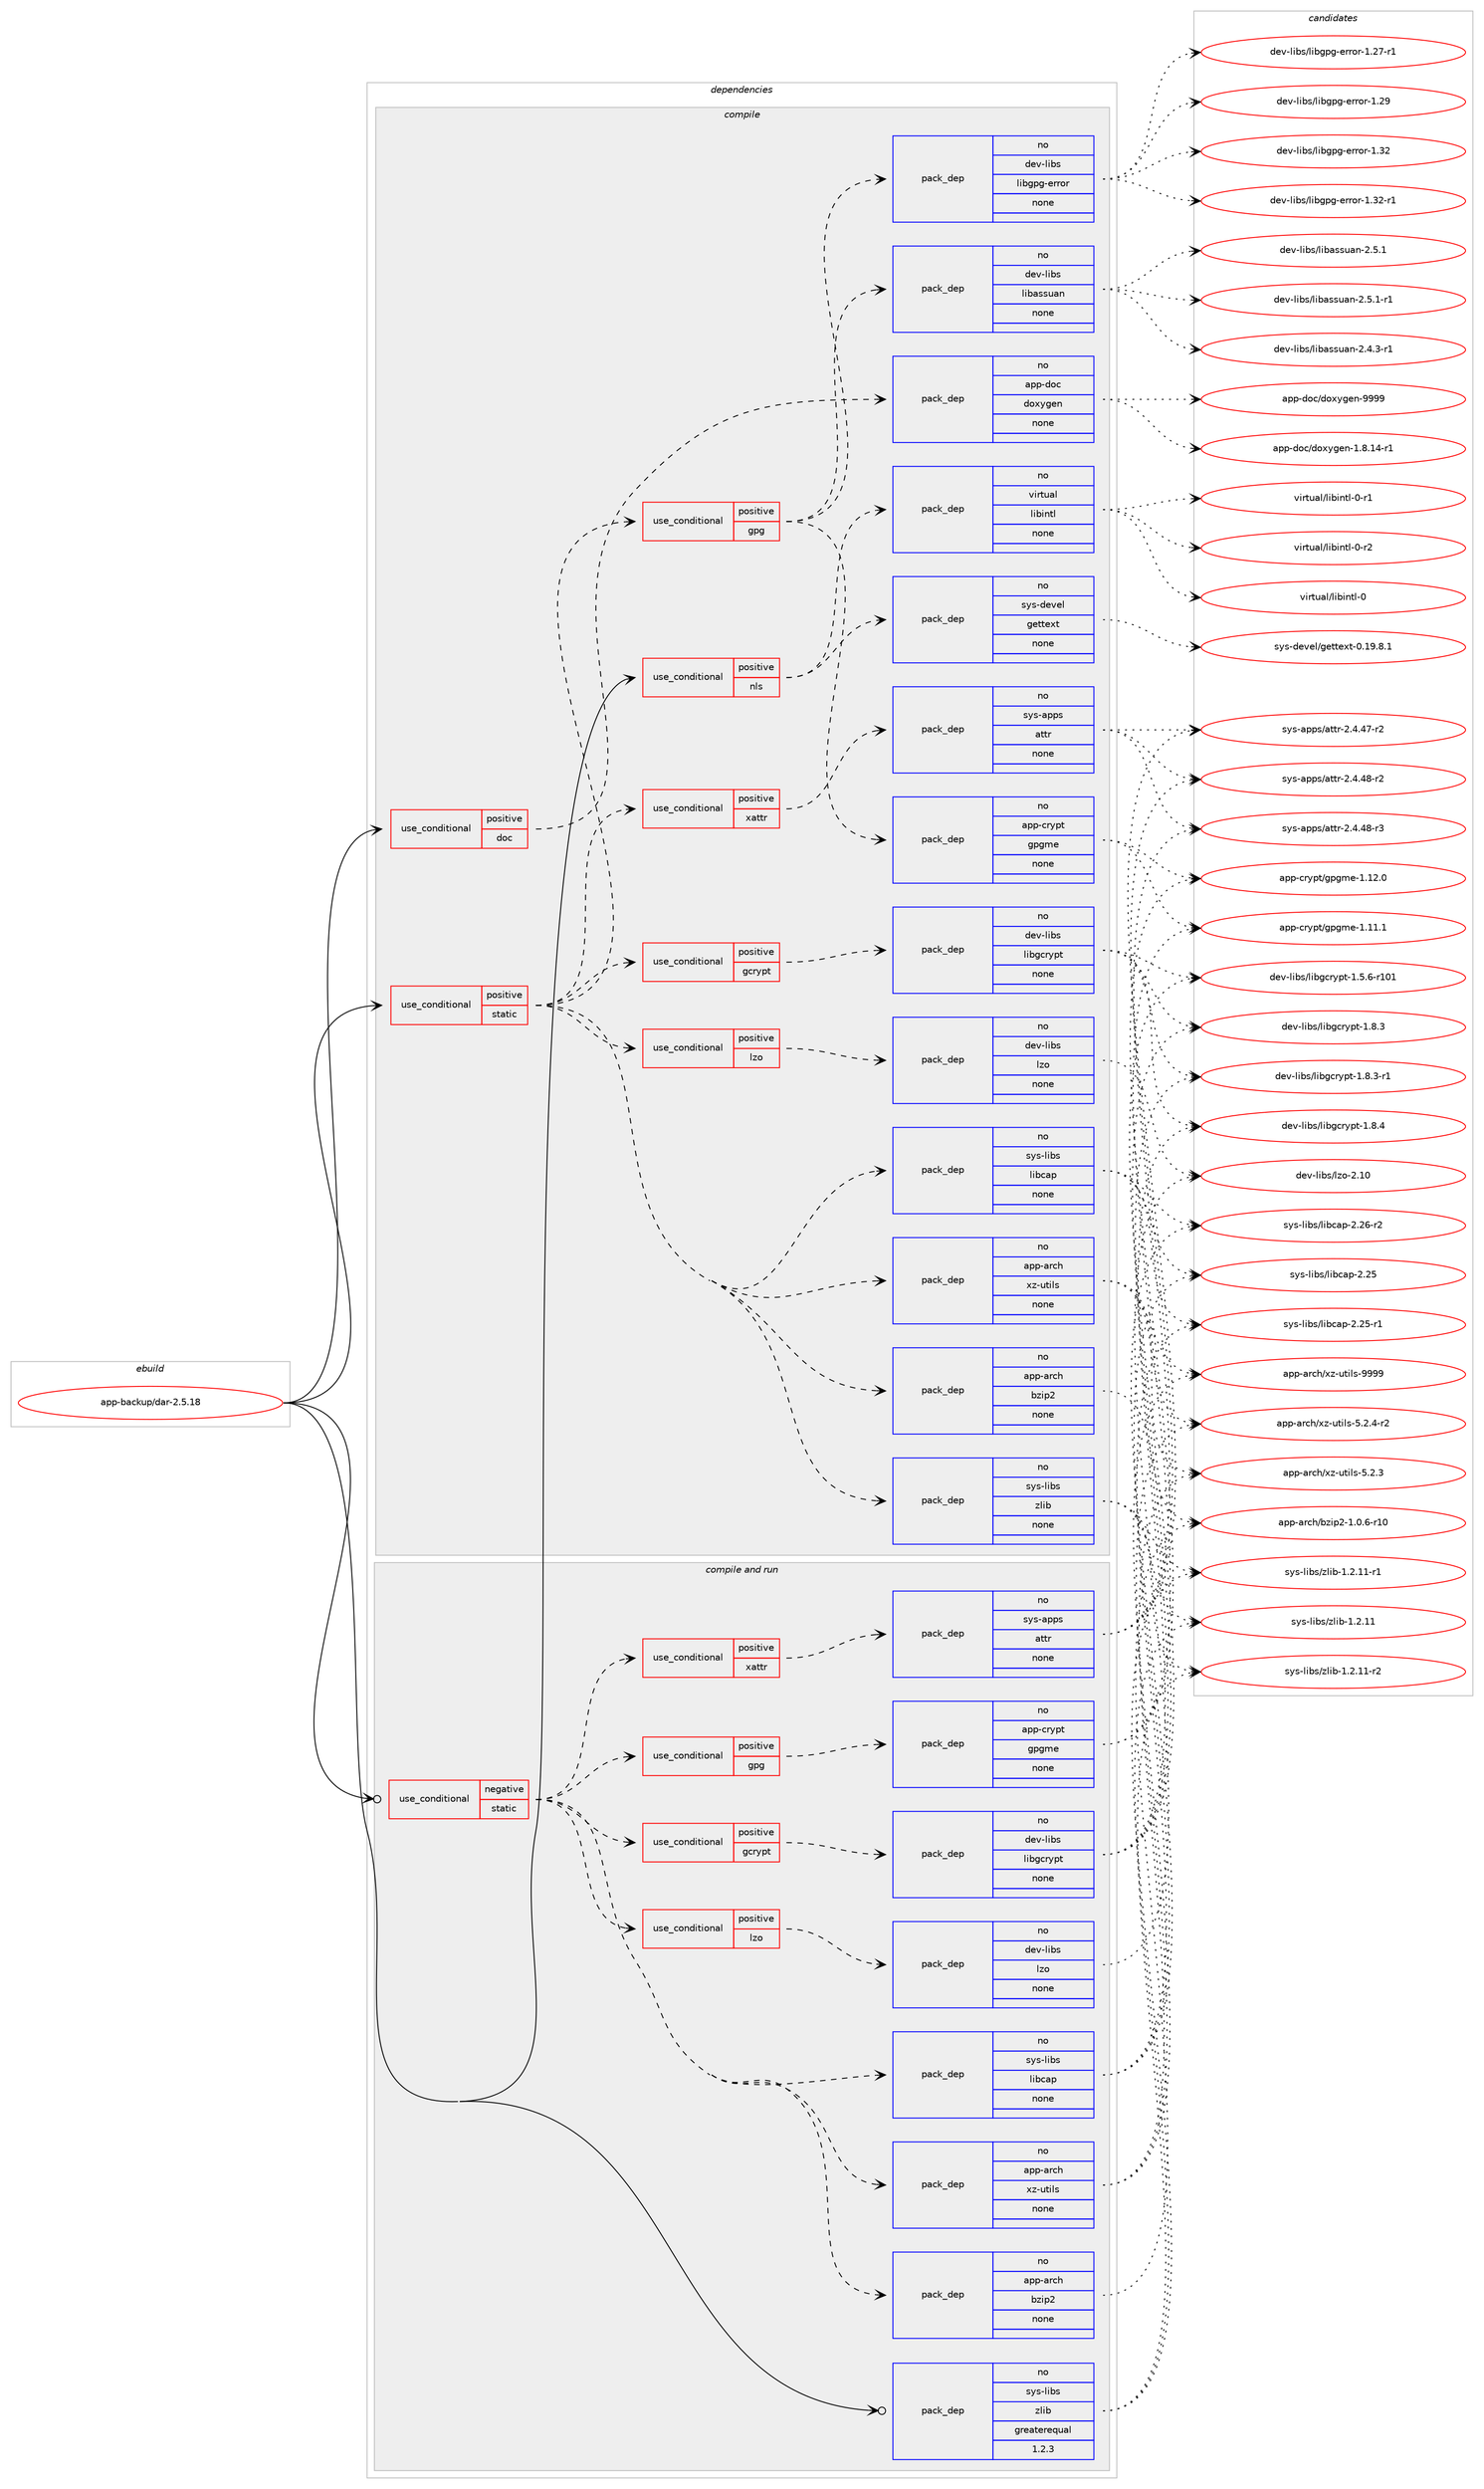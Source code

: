 digraph prolog {

# *************
# Graph options
# *************

newrank=true;
concentrate=true;
compound=true;
graph [rankdir=LR,fontname=Helvetica,fontsize=10,ranksep=1.5];#, ranksep=2.5, nodesep=0.2];
edge  [arrowhead=vee];
node  [fontname=Helvetica,fontsize=10];

# **********
# The ebuild
# **********

subgraph cluster_leftcol {
color=gray;
rank=same;
label=<<i>ebuild</i>>;
id [label="app-backup/dar-2.5.18", color=red, width=4, href="../app-backup/dar-2.5.18.svg"];
}

# ****************
# The dependencies
# ****************

subgraph cluster_midcol {
color=gray;
label=<<i>dependencies</i>>;
subgraph cluster_compile {
fillcolor="#eeeeee";
style=filled;
label=<<i>compile</i>>;
subgraph cond347236 {
dependency1273459 [label=<<TABLE BORDER="0" CELLBORDER="1" CELLSPACING="0" CELLPADDING="4"><TR><TD ROWSPAN="3" CELLPADDING="10">use_conditional</TD></TR><TR><TD>positive</TD></TR><TR><TD>doc</TD></TR></TABLE>>, shape=none, color=red];
subgraph pack906450 {
dependency1273460 [label=<<TABLE BORDER="0" CELLBORDER="1" CELLSPACING="0" CELLPADDING="4" WIDTH="220"><TR><TD ROWSPAN="6" CELLPADDING="30">pack_dep</TD></TR><TR><TD WIDTH="110">no</TD></TR><TR><TD>app-doc</TD></TR><TR><TD>doxygen</TD></TR><TR><TD>none</TD></TR><TR><TD></TD></TR></TABLE>>, shape=none, color=blue];
}
dependency1273459:e -> dependency1273460:w [weight=20,style="dashed",arrowhead="vee"];
}
id:e -> dependency1273459:w [weight=20,style="solid",arrowhead="vee"];
subgraph cond347237 {
dependency1273461 [label=<<TABLE BORDER="0" CELLBORDER="1" CELLSPACING="0" CELLPADDING="4"><TR><TD ROWSPAN="3" CELLPADDING="10">use_conditional</TD></TR><TR><TD>positive</TD></TR><TR><TD>nls</TD></TR></TABLE>>, shape=none, color=red];
subgraph pack906451 {
dependency1273462 [label=<<TABLE BORDER="0" CELLBORDER="1" CELLSPACING="0" CELLPADDING="4" WIDTH="220"><TR><TD ROWSPAN="6" CELLPADDING="30">pack_dep</TD></TR><TR><TD WIDTH="110">no</TD></TR><TR><TD>sys-devel</TD></TR><TR><TD>gettext</TD></TR><TR><TD>none</TD></TR><TR><TD></TD></TR></TABLE>>, shape=none, color=blue];
}
dependency1273461:e -> dependency1273462:w [weight=20,style="dashed",arrowhead="vee"];
subgraph pack906452 {
dependency1273463 [label=<<TABLE BORDER="0" CELLBORDER="1" CELLSPACING="0" CELLPADDING="4" WIDTH="220"><TR><TD ROWSPAN="6" CELLPADDING="30">pack_dep</TD></TR><TR><TD WIDTH="110">no</TD></TR><TR><TD>virtual</TD></TR><TR><TD>libintl</TD></TR><TR><TD>none</TD></TR><TR><TD></TD></TR></TABLE>>, shape=none, color=blue];
}
dependency1273461:e -> dependency1273463:w [weight=20,style="dashed",arrowhead="vee"];
}
id:e -> dependency1273461:w [weight=20,style="solid",arrowhead="vee"];
subgraph cond347238 {
dependency1273464 [label=<<TABLE BORDER="0" CELLBORDER="1" CELLSPACING="0" CELLPADDING="4"><TR><TD ROWSPAN="3" CELLPADDING="10">use_conditional</TD></TR><TR><TD>positive</TD></TR><TR><TD>static</TD></TR></TABLE>>, shape=none, color=red];
subgraph pack906453 {
dependency1273465 [label=<<TABLE BORDER="0" CELLBORDER="1" CELLSPACING="0" CELLPADDING="4" WIDTH="220"><TR><TD ROWSPAN="6" CELLPADDING="30">pack_dep</TD></TR><TR><TD WIDTH="110">no</TD></TR><TR><TD>app-arch</TD></TR><TR><TD>bzip2</TD></TR><TR><TD>none</TD></TR><TR><TD></TD></TR></TABLE>>, shape=none, color=blue];
}
dependency1273464:e -> dependency1273465:w [weight=20,style="dashed",arrowhead="vee"];
subgraph pack906454 {
dependency1273466 [label=<<TABLE BORDER="0" CELLBORDER="1" CELLSPACING="0" CELLPADDING="4" WIDTH="220"><TR><TD ROWSPAN="6" CELLPADDING="30">pack_dep</TD></TR><TR><TD WIDTH="110">no</TD></TR><TR><TD>app-arch</TD></TR><TR><TD>xz-utils</TD></TR><TR><TD>none</TD></TR><TR><TD></TD></TR></TABLE>>, shape=none, color=blue];
}
dependency1273464:e -> dependency1273466:w [weight=20,style="dashed",arrowhead="vee"];
subgraph pack906455 {
dependency1273467 [label=<<TABLE BORDER="0" CELLBORDER="1" CELLSPACING="0" CELLPADDING="4" WIDTH="220"><TR><TD ROWSPAN="6" CELLPADDING="30">pack_dep</TD></TR><TR><TD WIDTH="110">no</TD></TR><TR><TD>sys-libs</TD></TR><TR><TD>libcap</TD></TR><TR><TD>none</TD></TR><TR><TD></TD></TR></TABLE>>, shape=none, color=blue];
}
dependency1273464:e -> dependency1273467:w [weight=20,style="dashed",arrowhead="vee"];
subgraph pack906456 {
dependency1273468 [label=<<TABLE BORDER="0" CELLBORDER="1" CELLSPACING="0" CELLPADDING="4" WIDTH="220"><TR><TD ROWSPAN="6" CELLPADDING="30">pack_dep</TD></TR><TR><TD WIDTH="110">no</TD></TR><TR><TD>sys-libs</TD></TR><TR><TD>zlib</TD></TR><TR><TD>none</TD></TR><TR><TD></TD></TR></TABLE>>, shape=none, color=blue];
}
dependency1273464:e -> dependency1273468:w [weight=20,style="dashed",arrowhead="vee"];
subgraph cond347239 {
dependency1273469 [label=<<TABLE BORDER="0" CELLBORDER="1" CELLSPACING="0" CELLPADDING="4"><TR><TD ROWSPAN="3" CELLPADDING="10">use_conditional</TD></TR><TR><TD>positive</TD></TR><TR><TD>gcrypt</TD></TR></TABLE>>, shape=none, color=red];
subgraph pack906457 {
dependency1273470 [label=<<TABLE BORDER="0" CELLBORDER="1" CELLSPACING="0" CELLPADDING="4" WIDTH="220"><TR><TD ROWSPAN="6" CELLPADDING="30">pack_dep</TD></TR><TR><TD WIDTH="110">no</TD></TR><TR><TD>dev-libs</TD></TR><TR><TD>libgcrypt</TD></TR><TR><TD>none</TD></TR><TR><TD></TD></TR></TABLE>>, shape=none, color=blue];
}
dependency1273469:e -> dependency1273470:w [weight=20,style="dashed",arrowhead="vee"];
}
dependency1273464:e -> dependency1273469:w [weight=20,style="dashed",arrowhead="vee"];
subgraph cond347240 {
dependency1273471 [label=<<TABLE BORDER="0" CELLBORDER="1" CELLSPACING="0" CELLPADDING="4"><TR><TD ROWSPAN="3" CELLPADDING="10">use_conditional</TD></TR><TR><TD>positive</TD></TR><TR><TD>gpg</TD></TR></TABLE>>, shape=none, color=red];
subgraph pack906458 {
dependency1273472 [label=<<TABLE BORDER="0" CELLBORDER="1" CELLSPACING="0" CELLPADDING="4" WIDTH="220"><TR><TD ROWSPAN="6" CELLPADDING="30">pack_dep</TD></TR><TR><TD WIDTH="110">no</TD></TR><TR><TD>app-crypt</TD></TR><TR><TD>gpgme</TD></TR><TR><TD>none</TD></TR><TR><TD></TD></TR></TABLE>>, shape=none, color=blue];
}
dependency1273471:e -> dependency1273472:w [weight=20,style="dashed",arrowhead="vee"];
subgraph pack906459 {
dependency1273473 [label=<<TABLE BORDER="0" CELLBORDER="1" CELLSPACING="0" CELLPADDING="4" WIDTH="220"><TR><TD ROWSPAN="6" CELLPADDING="30">pack_dep</TD></TR><TR><TD WIDTH="110">no</TD></TR><TR><TD>dev-libs</TD></TR><TR><TD>libassuan</TD></TR><TR><TD>none</TD></TR><TR><TD></TD></TR></TABLE>>, shape=none, color=blue];
}
dependency1273471:e -> dependency1273473:w [weight=20,style="dashed",arrowhead="vee"];
subgraph pack906460 {
dependency1273474 [label=<<TABLE BORDER="0" CELLBORDER="1" CELLSPACING="0" CELLPADDING="4" WIDTH="220"><TR><TD ROWSPAN="6" CELLPADDING="30">pack_dep</TD></TR><TR><TD WIDTH="110">no</TD></TR><TR><TD>dev-libs</TD></TR><TR><TD>libgpg-error</TD></TR><TR><TD>none</TD></TR><TR><TD></TD></TR></TABLE>>, shape=none, color=blue];
}
dependency1273471:e -> dependency1273474:w [weight=20,style="dashed",arrowhead="vee"];
}
dependency1273464:e -> dependency1273471:w [weight=20,style="dashed",arrowhead="vee"];
subgraph cond347241 {
dependency1273475 [label=<<TABLE BORDER="0" CELLBORDER="1" CELLSPACING="0" CELLPADDING="4"><TR><TD ROWSPAN="3" CELLPADDING="10">use_conditional</TD></TR><TR><TD>positive</TD></TR><TR><TD>lzo</TD></TR></TABLE>>, shape=none, color=red];
subgraph pack906461 {
dependency1273476 [label=<<TABLE BORDER="0" CELLBORDER="1" CELLSPACING="0" CELLPADDING="4" WIDTH="220"><TR><TD ROWSPAN="6" CELLPADDING="30">pack_dep</TD></TR><TR><TD WIDTH="110">no</TD></TR><TR><TD>dev-libs</TD></TR><TR><TD>lzo</TD></TR><TR><TD>none</TD></TR><TR><TD></TD></TR></TABLE>>, shape=none, color=blue];
}
dependency1273475:e -> dependency1273476:w [weight=20,style="dashed",arrowhead="vee"];
}
dependency1273464:e -> dependency1273475:w [weight=20,style="dashed",arrowhead="vee"];
subgraph cond347242 {
dependency1273477 [label=<<TABLE BORDER="0" CELLBORDER="1" CELLSPACING="0" CELLPADDING="4"><TR><TD ROWSPAN="3" CELLPADDING="10">use_conditional</TD></TR><TR><TD>positive</TD></TR><TR><TD>xattr</TD></TR></TABLE>>, shape=none, color=red];
subgraph pack906462 {
dependency1273478 [label=<<TABLE BORDER="0" CELLBORDER="1" CELLSPACING="0" CELLPADDING="4" WIDTH="220"><TR><TD ROWSPAN="6" CELLPADDING="30">pack_dep</TD></TR><TR><TD WIDTH="110">no</TD></TR><TR><TD>sys-apps</TD></TR><TR><TD>attr</TD></TR><TR><TD>none</TD></TR><TR><TD></TD></TR></TABLE>>, shape=none, color=blue];
}
dependency1273477:e -> dependency1273478:w [weight=20,style="dashed",arrowhead="vee"];
}
dependency1273464:e -> dependency1273477:w [weight=20,style="dashed",arrowhead="vee"];
}
id:e -> dependency1273464:w [weight=20,style="solid",arrowhead="vee"];
}
subgraph cluster_compileandrun {
fillcolor="#eeeeee";
style=filled;
label=<<i>compile and run</i>>;
subgraph cond347243 {
dependency1273479 [label=<<TABLE BORDER="0" CELLBORDER="1" CELLSPACING="0" CELLPADDING="4"><TR><TD ROWSPAN="3" CELLPADDING="10">use_conditional</TD></TR><TR><TD>negative</TD></TR><TR><TD>static</TD></TR></TABLE>>, shape=none, color=red];
subgraph pack906463 {
dependency1273480 [label=<<TABLE BORDER="0" CELLBORDER="1" CELLSPACING="0" CELLPADDING="4" WIDTH="220"><TR><TD ROWSPAN="6" CELLPADDING="30">pack_dep</TD></TR><TR><TD WIDTH="110">no</TD></TR><TR><TD>app-arch</TD></TR><TR><TD>bzip2</TD></TR><TR><TD>none</TD></TR><TR><TD></TD></TR></TABLE>>, shape=none, color=blue];
}
dependency1273479:e -> dependency1273480:w [weight=20,style="dashed",arrowhead="vee"];
subgraph pack906464 {
dependency1273481 [label=<<TABLE BORDER="0" CELLBORDER="1" CELLSPACING="0" CELLPADDING="4" WIDTH="220"><TR><TD ROWSPAN="6" CELLPADDING="30">pack_dep</TD></TR><TR><TD WIDTH="110">no</TD></TR><TR><TD>app-arch</TD></TR><TR><TD>xz-utils</TD></TR><TR><TD>none</TD></TR><TR><TD></TD></TR></TABLE>>, shape=none, color=blue];
}
dependency1273479:e -> dependency1273481:w [weight=20,style="dashed",arrowhead="vee"];
subgraph pack906465 {
dependency1273482 [label=<<TABLE BORDER="0" CELLBORDER="1" CELLSPACING="0" CELLPADDING="4" WIDTH="220"><TR><TD ROWSPAN="6" CELLPADDING="30">pack_dep</TD></TR><TR><TD WIDTH="110">no</TD></TR><TR><TD>sys-libs</TD></TR><TR><TD>libcap</TD></TR><TR><TD>none</TD></TR><TR><TD></TD></TR></TABLE>>, shape=none, color=blue];
}
dependency1273479:e -> dependency1273482:w [weight=20,style="dashed",arrowhead="vee"];
subgraph cond347244 {
dependency1273483 [label=<<TABLE BORDER="0" CELLBORDER="1" CELLSPACING="0" CELLPADDING="4"><TR><TD ROWSPAN="3" CELLPADDING="10">use_conditional</TD></TR><TR><TD>positive</TD></TR><TR><TD>gcrypt</TD></TR></TABLE>>, shape=none, color=red];
subgraph pack906466 {
dependency1273484 [label=<<TABLE BORDER="0" CELLBORDER="1" CELLSPACING="0" CELLPADDING="4" WIDTH="220"><TR><TD ROWSPAN="6" CELLPADDING="30">pack_dep</TD></TR><TR><TD WIDTH="110">no</TD></TR><TR><TD>dev-libs</TD></TR><TR><TD>libgcrypt</TD></TR><TR><TD>none</TD></TR><TR><TD></TD></TR></TABLE>>, shape=none, color=blue];
}
dependency1273483:e -> dependency1273484:w [weight=20,style="dashed",arrowhead="vee"];
}
dependency1273479:e -> dependency1273483:w [weight=20,style="dashed",arrowhead="vee"];
subgraph cond347245 {
dependency1273485 [label=<<TABLE BORDER="0" CELLBORDER="1" CELLSPACING="0" CELLPADDING="4"><TR><TD ROWSPAN="3" CELLPADDING="10">use_conditional</TD></TR><TR><TD>positive</TD></TR><TR><TD>gpg</TD></TR></TABLE>>, shape=none, color=red];
subgraph pack906467 {
dependency1273486 [label=<<TABLE BORDER="0" CELLBORDER="1" CELLSPACING="0" CELLPADDING="4" WIDTH="220"><TR><TD ROWSPAN="6" CELLPADDING="30">pack_dep</TD></TR><TR><TD WIDTH="110">no</TD></TR><TR><TD>app-crypt</TD></TR><TR><TD>gpgme</TD></TR><TR><TD>none</TD></TR><TR><TD></TD></TR></TABLE>>, shape=none, color=blue];
}
dependency1273485:e -> dependency1273486:w [weight=20,style="dashed",arrowhead="vee"];
}
dependency1273479:e -> dependency1273485:w [weight=20,style="dashed",arrowhead="vee"];
subgraph cond347246 {
dependency1273487 [label=<<TABLE BORDER="0" CELLBORDER="1" CELLSPACING="0" CELLPADDING="4"><TR><TD ROWSPAN="3" CELLPADDING="10">use_conditional</TD></TR><TR><TD>positive</TD></TR><TR><TD>lzo</TD></TR></TABLE>>, shape=none, color=red];
subgraph pack906468 {
dependency1273488 [label=<<TABLE BORDER="0" CELLBORDER="1" CELLSPACING="0" CELLPADDING="4" WIDTH="220"><TR><TD ROWSPAN="6" CELLPADDING="30">pack_dep</TD></TR><TR><TD WIDTH="110">no</TD></TR><TR><TD>dev-libs</TD></TR><TR><TD>lzo</TD></TR><TR><TD>none</TD></TR><TR><TD></TD></TR></TABLE>>, shape=none, color=blue];
}
dependency1273487:e -> dependency1273488:w [weight=20,style="dashed",arrowhead="vee"];
}
dependency1273479:e -> dependency1273487:w [weight=20,style="dashed",arrowhead="vee"];
subgraph cond347247 {
dependency1273489 [label=<<TABLE BORDER="0" CELLBORDER="1" CELLSPACING="0" CELLPADDING="4"><TR><TD ROWSPAN="3" CELLPADDING="10">use_conditional</TD></TR><TR><TD>positive</TD></TR><TR><TD>xattr</TD></TR></TABLE>>, shape=none, color=red];
subgraph pack906469 {
dependency1273490 [label=<<TABLE BORDER="0" CELLBORDER="1" CELLSPACING="0" CELLPADDING="4" WIDTH="220"><TR><TD ROWSPAN="6" CELLPADDING="30">pack_dep</TD></TR><TR><TD WIDTH="110">no</TD></TR><TR><TD>sys-apps</TD></TR><TR><TD>attr</TD></TR><TR><TD>none</TD></TR><TR><TD></TD></TR></TABLE>>, shape=none, color=blue];
}
dependency1273489:e -> dependency1273490:w [weight=20,style="dashed",arrowhead="vee"];
}
dependency1273479:e -> dependency1273489:w [weight=20,style="dashed",arrowhead="vee"];
}
id:e -> dependency1273479:w [weight=20,style="solid",arrowhead="odotvee"];
subgraph pack906470 {
dependency1273491 [label=<<TABLE BORDER="0" CELLBORDER="1" CELLSPACING="0" CELLPADDING="4" WIDTH="220"><TR><TD ROWSPAN="6" CELLPADDING="30">pack_dep</TD></TR><TR><TD WIDTH="110">no</TD></TR><TR><TD>sys-libs</TD></TR><TR><TD>zlib</TD></TR><TR><TD>greaterequal</TD></TR><TR><TD>1.2.3</TD></TR></TABLE>>, shape=none, color=blue];
}
id:e -> dependency1273491:w [weight=20,style="solid",arrowhead="odotvee"];
}
subgraph cluster_run {
fillcolor="#eeeeee";
style=filled;
label=<<i>run</i>>;
}
}

# **************
# The candidates
# **************

subgraph cluster_choices {
rank=same;
color=gray;
label=<<i>candidates</i>>;

subgraph choice906450 {
color=black;
nodesep=1;
choice97112112451001119947100111120121103101110454946564649524511449 [label="app-doc/doxygen-1.8.14-r1", color=red, width=4,href="../app-doc/doxygen-1.8.14-r1.svg"];
choice971121124510011199471001111201211031011104557575757 [label="app-doc/doxygen-9999", color=red, width=4,href="../app-doc/doxygen-9999.svg"];
dependency1273460:e -> choice97112112451001119947100111120121103101110454946564649524511449:w [style=dotted,weight="100"];
dependency1273460:e -> choice971121124510011199471001111201211031011104557575757:w [style=dotted,weight="100"];
}
subgraph choice906451 {
color=black;
nodesep=1;
choice1151211154510010111810110847103101116116101120116454846495746564649 [label="sys-devel/gettext-0.19.8.1", color=red, width=4,href="../sys-devel/gettext-0.19.8.1.svg"];
dependency1273462:e -> choice1151211154510010111810110847103101116116101120116454846495746564649:w [style=dotted,weight="100"];
}
subgraph choice906452 {
color=black;
nodesep=1;
choice1181051141161179710847108105981051101161084548 [label="virtual/libintl-0", color=red, width=4,href="../virtual/libintl-0.svg"];
choice11810511411611797108471081059810511011610845484511449 [label="virtual/libintl-0-r1", color=red, width=4,href="../virtual/libintl-0-r1.svg"];
choice11810511411611797108471081059810511011610845484511450 [label="virtual/libintl-0-r2", color=red, width=4,href="../virtual/libintl-0-r2.svg"];
dependency1273463:e -> choice1181051141161179710847108105981051101161084548:w [style=dotted,weight="100"];
dependency1273463:e -> choice11810511411611797108471081059810511011610845484511449:w [style=dotted,weight="100"];
dependency1273463:e -> choice11810511411611797108471081059810511011610845484511450:w [style=dotted,weight="100"];
}
subgraph choice906453 {
color=black;
nodesep=1;
choice97112112459711499104479812210511250454946484654451144948 [label="app-arch/bzip2-1.0.6-r10", color=red, width=4,href="../app-arch/bzip2-1.0.6-r10.svg"];
dependency1273465:e -> choice97112112459711499104479812210511250454946484654451144948:w [style=dotted,weight="100"];
}
subgraph choice906454 {
color=black;
nodesep=1;
choice971121124597114991044712012245117116105108115455346504651 [label="app-arch/xz-utils-5.2.3", color=red, width=4,href="../app-arch/xz-utils-5.2.3.svg"];
choice9711211245971149910447120122451171161051081154553465046524511450 [label="app-arch/xz-utils-5.2.4-r2", color=red, width=4,href="../app-arch/xz-utils-5.2.4-r2.svg"];
choice9711211245971149910447120122451171161051081154557575757 [label="app-arch/xz-utils-9999", color=red, width=4,href="../app-arch/xz-utils-9999.svg"];
dependency1273466:e -> choice971121124597114991044712012245117116105108115455346504651:w [style=dotted,weight="100"];
dependency1273466:e -> choice9711211245971149910447120122451171161051081154553465046524511450:w [style=dotted,weight="100"];
dependency1273466:e -> choice9711211245971149910447120122451171161051081154557575757:w [style=dotted,weight="100"];
}
subgraph choice906455 {
color=black;
nodesep=1;
choice1151211154510810598115471081059899971124550465053 [label="sys-libs/libcap-2.25", color=red, width=4,href="../sys-libs/libcap-2.25.svg"];
choice11512111545108105981154710810598999711245504650534511449 [label="sys-libs/libcap-2.25-r1", color=red, width=4,href="../sys-libs/libcap-2.25-r1.svg"];
choice11512111545108105981154710810598999711245504650544511450 [label="sys-libs/libcap-2.26-r2", color=red, width=4,href="../sys-libs/libcap-2.26-r2.svg"];
dependency1273467:e -> choice1151211154510810598115471081059899971124550465053:w [style=dotted,weight="100"];
dependency1273467:e -> choice11512111545108105981154710810598999711245504650534511449:w [style=dotted,weight="100"];
dependency1273467:e -> choice11512111545108105981154710810598999711245504650544511450:w [style=dotted,weight="100"];
}
subgraph choice906456 {
color=black;
nodesep=1;
choice1151211154510810598115471221081059845494650464949 [label="sys-libs/zlib-1.2.11", color=red, width=4,href="../sys-libs/zlib-1.2.11.svg"];
choice11512111545108105981154712210810598454946504649494511449 [label="sys-libs/zlib-1.2.11-r1", color=red, width=4,href="../sys-libs/zlib-1.2.11-r1.svg"];
choice11512111545108105981154712210810598454946504649494511450 [label="sys-libs/zlib-1.2.11-r2", color=red, width=4,href="../sys-libs/zlib-1.2.11-r2.svg"];
dependency1273468:e -> choice1151211154510810598115471221081059845494650464949:w [style=dotted,weight="100"];
dependency1273468:e -> choice11512111545108105981154712210810598454946504649494511449:w [style=dotted,weight="100"];
dependency1273468:e -> choice11512111545108105981154712210810598454946504649494511450:w [style=dotted,weight="100"];
}
subgraph choice906457 {
color=black;
nodesep=1;
choice100101118451081059811547108105981039911412111211645494653465445114494849 [label="dev-libs/libgcrypt-1.5.6-r101", color=red, width=4,href="../dev-libs/libgcrypt-1.5.6-r101.svg"];
choice1001011184510810598115471081059810399114121112116454946564651 [label="dev-libs/libgcrypt-1.8.3", color=red, width=4,href="../dev-libs/libgcrypt-1.8.3.svg"];
choice10010111845108105981154710810598103991141211121164549465646514511449 [label="dev-libs/libgcrypt-1.8.3-r1", color=red, width=4,href="../dev-libs/libgcrypt-1.8.3-r1.svg"];
choice1001011184510810598115471081059810399114121112116454946564652 [label="dev-libs/libgcrypt-1.8.4", color=red, width=4,href="../dev-libs/libgcrypt-1.8.4.svg"];
dependency1273470:e -> choice100101118451081059811547108105981039911412111211645494653465445114494849:w [style=dotted,weight="100"];
dependency1273470:e -> choice1001011184510810598115471081059810399114121112116454946564651:w [style=dotted,weight="100"];
dependency1273470:e -> choice10010111845108105981154710810598103991141211121164549465646514511449:w [style=dotted,weight="100"];
dependency1273470:e -> choice1001011184510810598115471081059810399114121112116454946564652:w [style=dotted,weight="100"];
}
subgraph choice906458 {
color=black;
nodesep=1;
choice9711211245991141211121164710311210310910145494649494649 [label="app-crypt/gpgme-1.11.1", color=red, width=4,href="../app-crypt/gpgme-1.11.1.svg"];
choice9711211245991141211121164710311210310910145494649504648 [label="app-crypt/gpgme-1.12.0", color=red, width=4,href="../app-crypt/gpgme-1.12.0.svg"];
dependency1273472:e -> choice9711211245991141211121164710311210310910145494649494649:w [style=dotted,weight="100"];
dependency1273472:e -> choice9711211245991141211121164710311210310910145494649504648:w [style=dotted,weight="100"];
}
subgraph choice906459 {
color=black;
nodesep=1;
choice1001011184510810598115471081059897115115117971104550465246514511449 [label="dev-libs/libassuan-2.4.3-r1", color=red, width=4,href="../dev-libs/libassuan-2.4.3-r1.svg"];
choice100101118451081059811547108105989711511511797110455046534649 [label="dev-libs/libassuan-2.5.1", color=red, width=4,href="../dev-libs/libassuan-2.5.1.svg"];
choice1001011184510810598115471081059897115115117971104550465346494511449 [label="dev-libs/libassuan-2.5.1-r1", color=red, width=4,href="../dev-libs/libassuan-2.5.1-r1.svg"];
dependency1273473:e -> choice1001011184510810598115471081059897115115117971104550465246514511449:w [style=dotted,weight="100"];
dependency1273473:e -> choice100101118451081059811547108105989711511511797110455046534649:w [style=dotted,weight="100"];
dependency1273473:e -> choice1001011184510810598115471081059897115115117971104550465346494511449:w [style=dotted,weight="100"];
}
subgraph choice906460 {
color=black;
nodesep=1;
choice100101118451081059811547108105981031121034510111411411111445494650554511449 [label="dev-libs/libgpg-error-1.27-r1", color=red, width=4,href="../dev-libs/libgpg-error-1.27-r1.svg"];
choice10010111845108105981154710810598103112103451011141141111144549465057 [label="dev-libs/libgpg-error-1.29", color=red, width=4,href="../dev-libs/libgpg-error-1.29.svg"];
choice10010111845108105981154710810598103112103451011141141111144549465150 [label="dev-libs/libgpg-error-1.32", color=red, width=4,href="../dev-libs/libgpg-error-1.32.svg"];
choice100101118451081059811547108105981031121034510111411411111445494651504511449 [label="dev-libs/libgpg-error-1.32-r1", color=red, width=4,href="../dev-libs/libgpg-error-1.32-r1.svg"];
dependency1273474:e -> choice100101118451081059811547108105981031121034510111411411111445494650554511449:w [style=dotted,weight="100"];
dependency1273474:e -> choice10010111845108105981154710810598103112103451011141141111144549465057:w [style=dotted,weight="100"];
dependency1273474:e -> choice10010111845108105981154710810598103112103451011141141111144549465150:w [style=dotted,weight="100"];
dependency1273474:e -> choice100101118451081059811547108105981031121034510111411411111445494651504511449:w [style=dotted,weight="100"];
}
subgraph choice906461 {
color=black;
nodesep=1;
choice1001011184510810598115471081221114550464948 [label="dev-libs/lzo-2.10", color=red, width=4,href="../dev-libs/lzo-2.10.svg"];
dependency1273476:e -> choice1001011184510810598115471081221114550464948:w [style=dotted,weight="100"];
}
subgraph choice906462 {
color=black;
nodesep=1;
choice11512111545971121121154797116116114455046524652554511450 [label="sys-apps/attr-2.4.47-r2", color=red, width=4,href="../sys-apps/attr-2.4.47-r2.svg"];
choice11512111545971121121154797116116114455046524652564511450 [label="sys-apps/attr-2.4.48-r2", color=red, width=4,href="../sys-apps/attr-2.4.48-r2.svg"];
choice11512111545971121121154797116116114455046524652564511451 [label="sys-apps/attr-2.4.48-r3", color=red, width=4,href="../sys-apps/attr-2.4.48-r3.svg"];
dependency1273478:e -> choice11512111545971121121154797116116114455046524652554511450:w [style=dotted,weight="100"];
dependency1273478:e -> choice11512111545971121121154797116116114455046524652564511450:w [style=dotted,weight="100"];
dependency1273478:e -> choice11512111545971121121154797116116114455046524652564511451:w [style=dotted,weight="100"];
}
subgraph choice906463 {
color=black;
nodesep=1;
choice97112112459711499104479812210511250454946484654451144948 [label="app-arch/bzip2-1.0.6-r10", color=red, width=4,href="../app-arch/bzip2-1.0.6-r10.svg"];
dependency1273480:e -> choice97112112459711499104479812210511250454946484654451144948:w [style=dotted,weight="100"];
}
subgraph choice906464 {
color=black;
nodesep=1;
choice971121124597114991044712012245117116105108115455346504651 [label="app-arch/xz-utils-5.2.3", color=red, width=4,href="../app-arch/xz-utils-5.2.3.svg"];
choice9711211245971149910447120122451171161051081154553465046524511450 [label="app-arch/xz-utils-5.2.4-r2", color=red, width=4,href="../app-arch/xz-utils-5.2.4-r2.svg"];
choice9711211245971149910447120122451171161051081154557575757 [label="app-arch/xz-utils-9999", color=red, width=4,href="../app-arch/xz-utils-9999.svg"];
dependency1273481:e -> choice971121124597114991044712012245117116105108115455346504651:w [style=dotted,weight="100"];
dependency1273481:e -> choice9711211245971149910447120122451171161051081154553465046524511450:w [style=dotted,weight="100"];
dependency1273481:e -> choice9711211245971149910447120122451171161051081154557575757:w [style=dotted,weight="100"];
}
subgraph choice906465 {
color=black;
nodesep=1;
choice1151211154510810598115471081059899971124550465053 [label="sys-libs/libcap-2.25", color=red, width=4,href="../sys-libs/libcap-2.25.svg"];
choice11512111545108105981154710810598999711245504650534511449 [label="sys-libs/libcap-2.25-r1", color=red, width=4,href="../sys-libs/libcap-2.25-r1.svg"];
choice11512111545108105981154710810598999711245504650544511450 [label="sys-libs/libcap-2.26-r2", color=red, width=4,href="../sys-libs/libcap-2.26-r2.svg"];
dependency1273482:e -> choice1151211154510810598115471081059899971124550465053:w [style=dotted,weight="100"];
dependency1273482:e -> choice11512111545108105981154710810598999711245504650534511449:w [style=dotted,weight="100"];
dependency1273482:e -> choice11512111545108105981154710810598999711245504650544511450:w [style=dotted,weight="100"];
}
subgraph choice906466 {
color=black;
nodesep=1;
choice100101118451081059811547108105981039911412111211645494653465445114494849 [label="dev-libs/libgcrypt-1.5.6-r101", color=red, width=4,href="../dev-libs/libgcrypt-1.5.6-r101.svg"];
choice1001011184510810598115471081059810399114121112116454946564651 [label="dev-libs/libgcrypt-1.8.3", color=red, width=4,href="../dev-libs/libgcrypt-1.8.3.svg"];
choice10010111845108105981154710810598103991141211121164549465646514511449 [label="dev-libs/libgcrypt-1.8.3-r1", color=red, width=4,href="../dev-libs/libgcrypt-1.8.3-r1.svg"];
choice1001011184510810598115471081059810399114121112116454946564652 [label="dev-libs/libgcrypt-1.8.4", color=red, width=4,href="../dev-libs/libgcrypt-1.8.4.svg"];
dependency1273484:e -> choice100101118451081059811547108105981039911412111211645494653465445114494849:w [style=dotted,weight="100"];
dependency1273484:e -> choice1001011184510810598115471081059810399114121112116454946564651:w [style=dotted,weight="100"];
dependency1273484:e -> choice10010111845108105981154710810598103991141211121164549465646514511449:w [style=dotted,weight="100"];
dependency1273484:e -> choice1001011184510810598115471081059810399114121112116454946564652:w [style=dotted,weight="100"];
}
subgraph choice906467 {
color=black;
nodesep=1;
choice9711211245991141211121164710311210310910145494649494649 [label="app-crypt/gpgme-1.11.1", color=red, width=4,href="../app-crypt/gpgme-1.11.1.svg"];
choice9711211245991141211121164710311210310910145494649504648 [label="app-crypt/gpgme-1.12.0", color=red, width=4,href="../app-crypt/gpgme-1.12.0.svg"];
dependency1273486:e -> choice9711211245991141211121164710311210310910145494649494649:w [style=dotted,weight="100"];
dependency1273486:e -> choice9711211245991141211121164710311210310910145494649504648:w [style=dotted,weight="100"];
}
subgraph choice906468 {
color=black;
nodesep=1;
choice1001011184510810598115471081221114550464948 [label="dev-libs/lzo-2.10", color=red, width=4,href="../dev-libs/lzo-2.10.svg"];
dependency1273488:e -> choice1001011184510810598115471081221114550464948:w [style=dotted,weight="100"];
}
subgraph choice906469 {
color=black;
nodesep=1;
choice11512111545971121121154797116116114455046524652554511450 [label="sys-apps/attr-2.4.47-r2", color=red, width=4,href="../sys-apps/attr-2.4.47-r2.svg"];
choice11512111545971121121154797116116114455046524652564511450 [label="sys-apps/attr-2.4.48-r2", color=red, width=4,href="../sys-apps/attr-2.4.48-r2.svg"];
choice11512111545971121121154797116116114455046524652564511451 [label="sys-apps/attr-2.4.48-r3", color=red, width=4,href="../sys-apps/attr-2.4.48-r3.svg"];
dependency1273490:e -> choice11512111545971121121154797116116114455046524652554511450:w [style=dotted,weight="100"];
dependency1273490:e -> choice11512111545971121121154797116116114455046524652564511450:w [style=dotted,weight="100"];
dependency1273490:e -> choice11512111545971121121154797116116114455046524652564511451:w [style=dotted,weight="100"];
}
subgraph choice906470 {
color=black;
nodesep=1;
choice1151211154510810598115471221081059845494650464949 [label="sys-libs/zlib-1.2.11", color=red, width=4,href="../sys-libs/zlib-1.2.11.svg"];
choice11512111545108105981154712210810598454946504649494511449 [label="sys-libs/zlib-1.2.11-r1", color=red, width=4,href="../sys-libs/zlib-1.2.11-r1.svg"];
choice11512111545108105981154712210810598454946504649494511450 [label="sys-libs/zlib-1.2.11-r2", color=red, width=4,href="../sys-libs/zlib-1.2.11-r2.svg"];
dependency1273491:e -> choice1151211154510810598115471221081059845494650464949:w [style=dotted,weight="100"];
dependency1273491:e -> choice11512111545108105981154712210810598454946504649494511449:w [style=dotted,weight="100"];
dependency1273491:e -> choice11512111545108105981154712210810598454946504649494511450:w [style=dotted,weight="100"];
}
}

}
